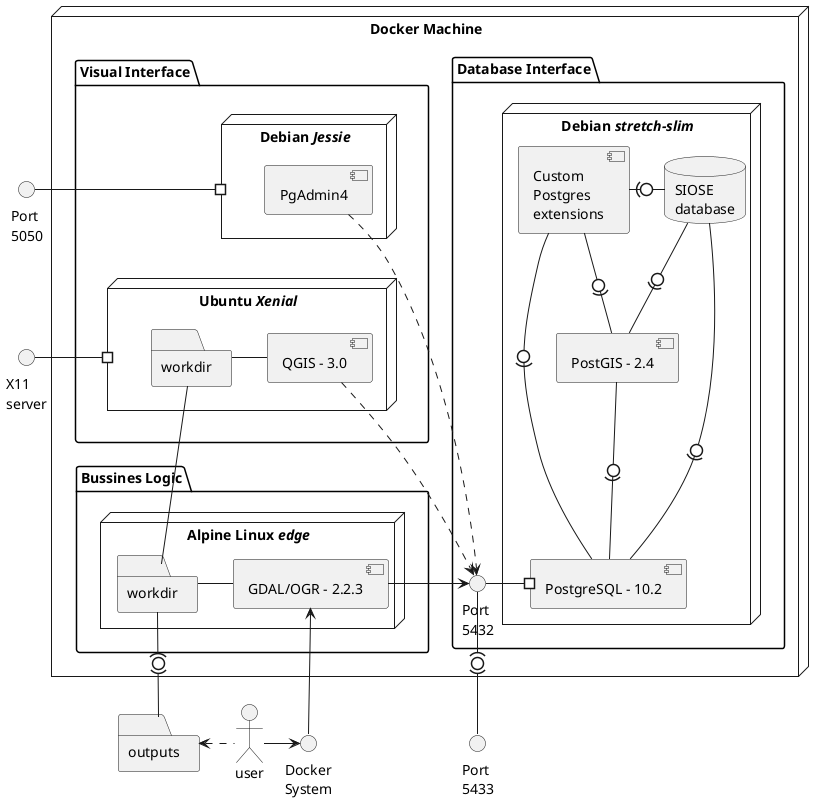 @startuml

/'title Deployment Diagram'/ 

/'COMPONENTS'/ 
node "Docker Machine" {

    package "Database Interface" as db_pkg{
        node "Debian //stretch-slim//" {
            database "SIOSE\ndatabase" AS db {
            }
            [Custom\nPostgres\nextensions] as pgxt
            [PostgreSQL - 10.2] as pg
            [PostGIS - 2.4] as pgis

        }
        interface "Port\n5432" as 5432
    }

    package "Bussines Logic"{
    node "Alpine Linux //edge//" as alpine {
        [GDAL/OGR - 2.2.3] as gdal
        folder workdir as wd
    }
    }

    package "Visual Interface"{
        node "Debian //Jessie//" as jessie {
            [PgAdmin4] as pgadmin
        } 
        node "Ubuntu //Xenial//" as ubuntu {
            [QGIS - 3.0] as qgis
            folder workdir as wd2
        } 
    }
}

interface "Port\n5433" as 5433
interface "Port\n5050" as 5050
interface "X11\nserver" as x11
interface "Docker\nSystem" as docker
folder outputs as out
actor user

/'LINKS'/ 
/'Inside nodes'/
wd - gdal
qgis - wd2
pg -up(0- db
pg -up(0- pgis
pgis -left(0- db
pgis -up(0- pgxt
pgxt -left(0- db
pg -up(0- pgxt

/'Inside docker-machine'/
gdal -left-> 5432
pg #-() 5432
pgadmin .down.> 5432
qgis .down.> 5432
5432 -(0)- 5433

/'Outside docker-machine'/
user -> docker
user .left.> out
docker -up-> gdal
wd - wd2
wd -(0)- out
jessie #-left-() 5050
ubuntu #-left-() x11

/'Adjust positions'/
pgadmin -[hidden]- qgis
qgis -[hidden]- gdal

@enduml